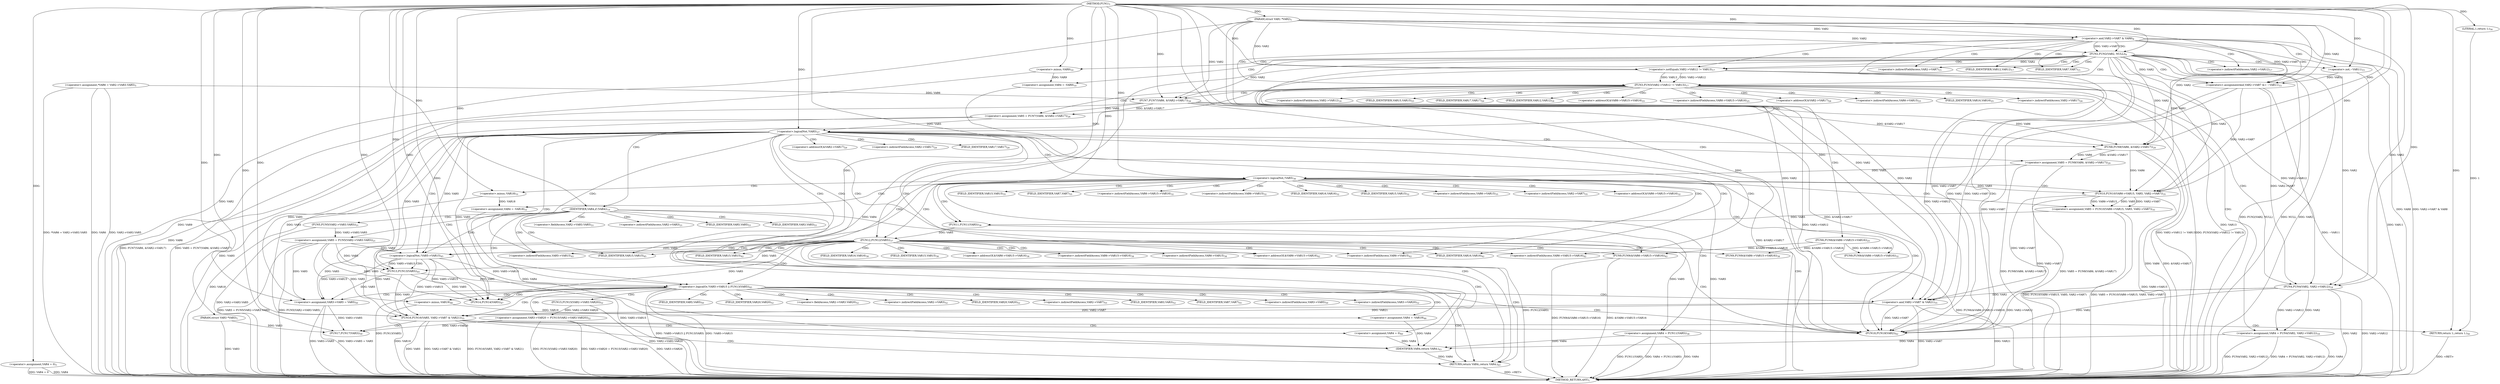 digraph "FUN1" {  
"8" [label = <(METHOD,FUN1)<SUB>1</SUB>> ]
"205" [label = <(METHOD_RETURN,ANY)<SUB>1</SUB>> ]
"9" [label = <(PARAM,struct VAR1 *VAR2)<SUB>1</SUB>> ]
"10" [label = <(PARAM,struct VAR3 *VAR3)<SUB>1</SUB>> ]
"13" [label = <(&lt;operator&gt;.assignment,VAR4 = 0)<SUB>3</SUB>> ]
"18" [label = <(&lt;operator&gt;.assignment,*VAR6 = VAR2-&gt;VAR3.VAR5)<SUB>5</SUB>> ]
"42" [label = <(&lt;operators&gt;.assignmentAnd,VAR2-&gt;VAR7 &amp;= ~VAR11)<SUB>15</SUB>> ]
"76" [label = <(FUN6,FUN6(&amp;VAR6-&gt;VAR15-&gt;VAR16))<SUB>25</SUB>> ]
"83" [label = <(&lt;operator&gt;.assignment,VAR5 = FUN7(VAR6, &amp;VAR2-&gt;VAR17))<SUB>26</SUB>> ]
"145" [label = <(FUN9,FUN9(&amp;VAR6-&gt;VAR15-&gt;VAR16))<SUB>42</SUB>> ]
"169" [label = <(&lt;operator&gt;.assignment,VAR3-&gt;VAR5 = VAR5)<SUB>50</SUB>> ]
"174" [label = <(&lt;operator&gt;.assignment,VAR3-&gt;VAR20 = FUN15(VAR2-&gt;VAR3.VAR20))<SUB>52</SUB>> ]
"195" [label = <(FUN17,FUN17(VAR3))<SUB>59</SUB>> ]
"197" [label = <(&lt;operator&gt;.assignment,VAR4 = 0)<SUB>60</SUB>> ]
"201" [label = <(FUN18,FUN18(VAR2))<SUB>62</SUB>> ]
"203" [label = <(RETURN,return VAR4;,return VAR4;)<SUB>63</SUB>> ]
"26" [label = <(&lt;operator&gt;.and,VAR2-&gt;VAR7 &amp; VAR8)<SUB>8</SUB>> ]
"49" [label = <(FUN3,FUN3(VAR2-&gt;VAR12 != VAR13))<SUB>17</SUB>> ]
"92" [label = <(&lt;operator&gt;.logicalNot,!VAR5)<SUB>27</SUB>> ]
"154" [label = <(&lt;operator&gt;.logicalOr,!VAR5-&gt;VAR15 || FUN13(VAR5))<SUB>45</SUB>> ]
"185" [label = <(FUN16,FUN16(VAR5, VAR2-&gt;VAR7 &amp; VAR21))<SUB>55</SUB>> ]
"204" [label = <(IDENTIFIER,VAR4,return VAR4;)<SUB>63</SUB>> ]
"46" [label = <(&lt;operator&gt;.not,~VAR11)<SUB>15</SUB>> ]
"56" [label = <(&lt;operator&gt;.assignment,VAR4 = FUN4(VAR2, VAR2-&gt;VAR12))<SUB>18</SUB>> ]
"67" [label = <(&lt;operator&gt;.assignment,VAR5 = FUN5(VAR2-&gt;VAR3.VAR5))<SUB>21</SUB>> ]
"85" [label = <(FUN7,FUN7(VAR6, &amp;VAR2-&gt;VAR17))<SUB>26</SUB>> ]
"95" [label = <(&lt;operator&gt;.assignment,VAR5 = FUN8(VAR6, &amp;VAR2-&gt;VAR17))<SUB>29</SUB>> ]
"119" [label = <(&lt;operator&gt;.assignment,VAR5 = FUN10(VAR6-&gt;VAR15, VAR5, VAR2-&gt;VAR7))<SUB>35</SUB>> ]
"129" [label = <(&lt;operator&gt;.assignment,VAR4 = FUN11(VAR5))<SUB>36</SUB>> ]
"162" [label = <(&lt;operator&gt;.assignment,VAR4 = -VAR19)<SUB>46</SUB>> ]
"166" [label = <(FUN14,FUN14(VAR5))<SUB>47</SUB>> ]
"178" [label = <(FUN15,FUN15(VAR2-&gt;VAR3.VAR20))<SUB>52</SUB>> ]
"193" [label = <(RETURN,return 1;,return 1;)<SUB>56</SUB>> ]
"33" [label = <(FUN2,FUN2(VAR2, NULL))<SUB>9</SUB>> ]
"50" [label = <(&lt;operator&gt;.notEquals,VAR2-&gt;VAR12 != VAR13)<SUB>17</SUB>> ]
"64" [label = <(IDENTIFIER,VAR4,if (VAR4))<SUB>19</SUB>> ]
"104" [label = <(&lt;operator&gt;.logicalNot,!VAR5)<SUB>30</SUB>> ]
"134" [label = <(FUN12,FUN12(VAR5))<SUB>37</SUB>> ]
"155" [label = <(&lt;operator&gt;.logicalNot,!VAR5-&gt;VAR15)<SUB>45</SUB>> ]
"159" [label = <(FUN13,FUN13(VAR5))<SUB>45</SUB>> ]
"187" [label = <(&lt;operator&gt;.and,VAR2-&gt;VAR7 &amp; VAR21)<SUB>55</SUB>> ]
"194" [label = <(LITERAL,1,return 1;)<SUB>56</SUB>> ]
"37" [label = <(&lt;operator&gt;.assignment,VAR4 = -VAR9)<SUB>10</SUB>> ]
"58" [label = <(FUN4,FUN4(VAR2, VAR2-&gt;VAR12))<SUB>18</SUB>> ]
"69" [label = <(FUN5,FUN5(VAR2-&gt;VAR3.VAR5))<SUB>21</SUB>> ]
"97" [label = <(FUN8,FUN8(VAR6, &amp;VAR2-&gt;VAR17))<SUB>29</SUB>> ]
"107" [label = <(&lt;operator&gt;.assignment,VAR4 = -VAR18)<SUB>31</SUB>> ]
"111" [label = <(FUN9,FUN9(&amp;VAR6-&gt;VAR15-&gt;VAR16))<SUB>32</SUB>> ]
"121" [label = <(FUN10,FUN10(VAR6-&gt;VAR15, VAR5, VAR2-&gt;VAR7))<SUB>35</SUB>> ]
"131" [label = <(FUN11,FUN11(VAR5))<SUB>36</SUB>> ]
"137" [label = <(FUN9,FUN9(&amp;VAR6-&gt;VAR15-&gt;VAR16))<SUB>38</SUB>> ]
"164" [label = <(&lt;operator&gt;.minus,-VAR19)<SUB>46</SUB>> ]
"39" [label = <(&lt;operator&gt;.minus,-VAR9)<SUB>10</SUB>> ]
"109" [label = <(&lt;operator&gt;.minus,-VAR18)<SUB>31</SUB>> ]
"43" [label = <(&lt;operator&gt;.indirectFieldAccess,VAR2-&gt;VAR7)<SUB>15</SUB>> ]
"77" [label = <(&lt;operator&gt;.addressOf,&amp;VAR6-&gt;VAR15-&gt;VAR16)<SUB>25</SUB>> ]
"146" [label = <(&lt;operator&gt;.addressOf,&amp;VAR6-&gt;VAR15-&gt;VAR16)<SUB>42</SUB>> ]
"170" [label = <(&lt;operator&gt;.indirectFieldAccess,VAR3-&gt;VAR5)<SUB>50</SUB>> ]
"175" [label = <(&lt;operator&gt;.indirectFieldAccess,VAR3-&gt;VAR20)<SUB>52</SUB>> ]
"45" [label = <(FIELD_IDENTIFIER,VAR7,VAR7)<SUB>15</SUB>> ]
"78" [label = <(&lt;operator&gt;.indirectFieldAccess,VAR6-&gt;VAR15-&gt;VAR16)<SUB>25</SUB>> ]
"87" [label = <(&lt;operator&gt;.addressOf,&amp;VAR2-&gt;VAR17)<SUB>26</SUB>> ]
"147" [label = <(&lt;operator&gt;.indirectFieldAccess,VAR6-&gt;VAR15-&gt;VAR16)<SUB>42</SUB>> ]
"172" [label = <(FIELD_IDENTIFIER,VAR5,VAR5)<SUB>50</SUB>> ]
"177" [label = <(FIELD_IDENTIFIER,VAR20,VAR20)<SUB>52</SUB>> ]
"179" [label = <(&lt;operator&gt;.fieldAccess,VAR2-&gt;VAR3.VAR20)<SUB>52</SUB>> ]
"51" [label = <(&lt;operator&gt;.indirectFieldAccess,VAR2-&gt;VAR12)<SUB>17</SUB>> ]
"79" [label = <(&lt;operator&gt;.indirectFieldAccess,VAR6-&gt;VAR15)<SUB>25</SUB>> ]
"82" [label = <(FIELD_IDENTIFIER,VAR16,VAR16)<SUB>25</SUB>> ]
"88" [label = <(&lt;operator&gt;.indirectFieldAccess,VAR2-&gt;VAR17)<SUB>26</SUB>> ]
"148" [label = <(&lt;operator&gt;.indirectFieldAccess,VAR6-&gt;VAR15)<SUB>42</SUB>> ]
"151" [label = <(FIELD_IDENTIFIER,VAR16,VAR16)<SUB>42</SUB>> ]
"156" [label = <(&lt;operator&gt;.indirectFieldAccess,VAR5-&gt;VAR15)<SUB>45</SUB>> ]
"180" [label = <(&lt;operator&gt;.indirectFieldAccess,VAR2-&gt;VAR3)<SUB>52</SUB>> ]
"183" [label = <(FIELD_IDENTIFIER,VAR20,VAR20)<SUB>52</SUB>> ]
"188" [label = <(&lt;operator&gt;.indirectFieldAccess,VAR2-&gt;VAR7)<SUB>55</SUB>> ]
"53" [label = <(FIELD_IDENTIFIER,VAR12,VAR12)<SUB>17</SUB>> ]
"60" [label = <(&lt;operator&gt;.indirectFieldAccess,VAR2-&gt;VAR12)<SUB>18</SUB>> ]
"70" [label = <(&lt;operator&gt;.fieldAccess,VAR2-&gt;VAR3.VAR5)<SUB>21</SUB>> ]
"81" [label = <(FIELD_IDENTIFIER,VAR15,VAR15)<SUB>25</SUB>> ]
"90" [label = <(FIELD_IDENTIFIER,VAR17,VAR17)<SUB>26</SUB>> ]
"99" [label = <(&lt;operator&gt;.addressOf,&amp;VAR2-&gt;VAR17)<SUB>29</SUB>> ]
"122" [label = <(&lt;operator&gt;.indirectFieldAccess,VAR6-&gt;VAR15)<SUB>35</SUB>> ]
"126" [label = <(&lt;operator&gt;.indirectFieldAccess,VAR2-&gt;VAR7)<SUB>35</SUB>> ]
"150" [label = <(FIELD_IDENTIFIER,VAR15,VAR15)<SUB>42</SUB>> ]
"158" [label = <(FIELD_IDENTIFIER,VAR15,VAR15)<SUB>45</SUB>> ]
"182" [label = <(FIELD_IDENTIFIER,VAR3,VAR3)<SUB>52</SUB>> ]
"190" [label = <(FIELD_IDENTIFIER,VAR7,VAR7)<SUB>55</SUB>> ]
"62" [label = <(FIELD_IDENTIFIER,VAR12,VAR12)<SUB>18</SUB>> ]
"71" [label = <(&lt;operator&gt;.indirectFieldAccess,VAR2-&gt;VAR3)<SUB>21</SUB>> ]
"74" [label = <(FIELD_IDENTIFIER,VAR5,VAR5)<SUB>21</SUB>> ]
"100" [label = <(&lt;operator&gt;.indirectFieldAccess,VAR2-&gt;VAR17)<SUB>29</SUB>> ]
"112" [label = <(&lt;operator&gt;.addressOf,&amp;VAR6-&gt;VAR15-&gt;VAR16)<SUB>32</SUB>> ]
"124" [label = <(FIELD_IDENTIFIER,VAR15,VAR15)<SUB>35</SUB>> ]
"128" [label = <(FIELD_IDENTIFIER,VAR7,VAR7)<SUB>35</SUB>> ]
"138" [label = <(&lt;operator&gt;.addressOf,&amp;VAR6-&gt;VAR15-&gt;VAR16)<SUB>38</SUB>> ]
"73" [label = <(FIELD_IDENTIFIER,VAR3,VAR3)<SUB>21</SUB>> ]
"102" [label = <(FIELD_IDENTIFIER,VAR17,VAR17)<SUB>29</SUB>> ]
"113" [label = <(&lt;operator&gt;.indirectFieldAccess,VAR6-&gt;VAR15-&gt;VAR16)<SUB>32</SUB>> ]
"139" [label = <(&lt;operator&gt;.indirectFieldAccess,VAR6-&gt;VAR15-&gt;VAR16)<SUB>38</SUB>> ]
"114" [label = <(&lt;operator&gt;.indirectFieldAccess,VAR6-&gt;VAR15)<SUB>32</SUB>> ]
"117" [label = <(FIELD_IDENTIFIER,VAR16,VAR16)<SUB>32</SUB>> ]
"140" [label = <(&lt;operator&gt;.indirectFieldAccess,VAR6-&gt;VAR15)<SUB>38</SUB>> ]
"143" [label = <(FIELD_IDENTIFIER,VAR16,VAR16)<SUB>38</SUB>> ]
"116" [label = <(FIELD_IDENTIFIER,VAR15,VAR15)<SUB>32</SUB>> ]
"142" [label = <(FIELD_IDENTIFIER,VAR15,VAR15)<SUB>38</SUB>> ]
  "193" -> "205"  [ label = "DDG: &lt;RET&gt;"] 
  "203" -> "205"  [ label = "DDG: &lt;RET&gt;"] 
  "9" -> "205"  [ label = "DDG: VAR2"] 
  "10" -> "205"  [ label = "DDG: VAR3"] 
  "13" -> "205"  [ label = "DDG: VAR4"] 
  "13" -> "205"  [ label = "DDG: VAR4 = 0"] 
  "18" -> "205"  [ label = "DDG: VAR6"] 
  "18" -> "205"  [ label = "DDG: VAR2-&gt;VAR3.VAR5"] 
  "18" -> "205"  [ label = "DDG: *VAR6 = VAR2-&gt;VAR3.VAR5"] 
  "26" -> "205"  [ label = "DDG: VAR2-&gt;VAR7 &amp; VAR8"] 
  "33" -> "205"  [ label = "DDG: VAR2"] 
  "33" -> "205"  [ label = "DDG: FUN2(VAR2, NULL)"] 
  "42" -> "205"  [ label = "DDG: ~VAR11"] 
  "50" -> "205"  [ label = "DDG: VAR2-&gt;VAR12"] 
  "49" -> "205"  [ label = "DDG: VAR2-&gt;VAR12 != VAR13"] 
  "49" -> "205"  [ label = "DDG: FUN3(VAR2-&gt;VAR12 != VAR13)"] 
  "76" -> "205"  [ label = "DDG: FUN6(&amp;VAR6-&gt;VAR15-&gt;VAR16)"] 
  "85" -> "205"  [ label = "DDG: VAR6"] 
  "85" -> "205"  [ label = "DDG: &amp;VAR2-&gt;VAR17"] 
  "83" -> "205"  [ label = "DDG: FUN7(VAR6, &amp;VAR2-&gt;VAR17)"] 
  "83" -> "205"  [ label = "DDG: VAR5 = FUN7(VAR6, &amp;VAR2-&gt;VAR17)"] 
  "92" -> "205"  [ label = "DDG: !VAR5"] 
  "97" -> "205"  [ label = "DDG: VAR6"] 
  "97" -> "205"  [ label = "DDG: &amp;VAR2-&gt;VAR17"] 
  "95" -> "205"  [ label = "DDG: FUN8(VAR6, &amp;VAR2-&gt;VAR17)"] 
  "95" -> "205"  [ label = "DDG: VAR5 = FUN8(VAR6, &amp;VAR2-&gt;VAR17)"] 
  "104" -> "205"  [ label = "DDG: !VAR5"] 
  "121" -> "205"  [ label = "DDG: VAR6-&gt;VAR15"] 
  "119" -> "205"  [ label = "DDG: FUN10(VAR6-&gt;VAR15, VAR5, VAR2-&gt;VAR7)"] 
  "119" -> "205"  [ label = "DDG: VAR5 = FUN10(VAR6-&gt;VAR15, VAR5, VAR2-&gt;VAR7)"] 
  "129" -> "205"  [ label = "DDG: VAR4"] 
  "129" -> "205"  [ label = "DDG: FUN11(VAR5)"] 
  "129" -> "205"  [ label = "DDG: VAR4 = FUN11(VAR5)"] 
  "134" -> "205"  [ label = "DDG: FUN12(VAR5)"] 
  "145" -> "205"  [ label = "DDG: &amp;VAR6-&gt;VAR15-&gt;VAR16"] 
  "145" -> "205"  [ label = "DDG: FUN9(&amp;VAR6-&gt;VAR15-&gt;VAR16)"] 
  "56" -> "205"  [ label = "DDG: VAR4"] 
  "58" -> "205"  [ label = "DDG: VAR2"] 
  "58" -> "205"  [ label = "DDG: VAR2-&gt;VAR12"] 
  "56" -> "205"  [ label = "DDG: FUN4(VAR2, VAR2-&gt;VAR12)"] 
  "56" -> "205"  [ label = "DDG: VAR4 = FUN4(VAR2, VAR2-&gt;VAR12)"] 
  "69" -> "205"  [ label = "DDG: VAR2-&gt;VAR3.VAR5"] 
  "67" -> "205"  [ label = "DDG: FUN5(VAR2-&gt;VAR3.VAR5)"] 
  "67" -> "205"  [ label = "DDG: VAR5 = FUN5(VAR2-&gt;VAR3.VAR5)"] 
  "155" -> "205"  [ label = "DDG: VAR5-&gt;VAR15"] 
  "154" -> "205"  [ label = "DDG: !VAR5-&gt;VAR15"] 
  "154" -> "205"  [ label = "DDG: FUN13(VAR5)"] 
  "154" -> "205"  [ label = "DDG: !VAR5-&gt;VAR15 || FUN13(VAR5)"] 
  "169" -> "205"  [ label = "DDG: VAR3-&gt;VAR5"] 
  "169" -> "205"  [ label = "DDG: VAR3-&gt;VAR5 = VAR5"] 
  "174" -> "205"  [ label = "DDG: VAR3-&gt;VAR20"] 
  "178" -> "205"  [ label = "DDG: VAR2-&gt;VAR3.VAR20"] 
  "174" -> "205"  [ label = "DDG: FUN15(VAR2-&gt;VAR3.VAR20)"] 
  "174" -> "205"  [ label = "DDG: VAR3-&gt;VAR20 = FUN15(VAR2-&gt;VAR3.VAR20)"] 
  "185" -> "205"  [ label = "DDG: VAR5"] 
  "187" -> "205"  [ label = "DDG: VAR2-&gt;VAR7"] 
  "185" -> "205"  [ label = "DDG: VAR2-&gt;VAR7 &amp; VAR21"] 
  "185" -> "205"  [ label = "DDG: FUN16(VAR5, VAR2-&gt;VAR7 &amp; VAR21)"] 
  "46" -> "205"  [ label = "DDG: VAR11"] 
  "33" -> "205"  [ label = "DDG: NULL"] 
  "39" -> "205"  [ label = "DDG: VAR9"] 
  "187" -> "205"  [ label = "DDG: VAR21"] 
  "50" -> "205"  [ label = "DDG: VAR13"] 
  "164" -> "205"  [ label = "DDG: VAR19"] 
  "26" -> "205"  [ label = "DDG: VAR8"] 
  "109" -> "205"  [ label = "DDG: VAR18"] 
  "8" -> "9"  [ label = "DDG: "] 
  "8" -> "10"  [ label = "DDG: "] 
  "8" -> "13"  [ label = "DDG: "] 
  "46" -> "42"  [ label = "DDG: VAR11"] 
  "85" -> "83"  [ label = "DDG: VAR6"] 
  "85" -> "83"  [ label = "DDG: &amp;VAR2-&gt;VAR17"] 
  "92" -> "169"  [ label = "DDG: VAR5"] 
  "134" -> "169"  [ label = "DDG: VAR5"] 
  "67" -> "169"  [ label = "DDG: VAR5"] 
  "155" -> "169"  [ label = "DDG: VAR5-&gt;VAR15"] 
  "159" -> "169"  [ label = "DDG: VAR5"] 
  "8" -> "169"  [ label = "DDG: "] 
  "178" -> "174"  [ label = "DDG: VAR2-&gt;VAR3.VAR20"] 
  "8" -> "197"  [ label = "DDG: "] 
  "204" -> "203"  [ label = "DDG: VAR4"] 
  "9" -> "42"  [ label = "DDG: VAR2"] 
  "26" -> "42"  [ label = "DDG: VAR2-&gt;VAR7"] 
  "33" -> "42"  [ label = "DDG: VAR2"] 
  "76" -> "145"  [ label = "DDG: &amp;VAR6-&gt;VAR15-&gt;VAR16"] 
  "10" -> "195"  [ label = "DDG: VAR3"] 
  "169" -> "195"  [ label = "DDG: VAR3-&gt;VAR5"] 
  "174" -> "195"  [ label = "DDG: VAR3-&gt;VAR20"] 
  "8" -> "195"  [ label = "DDG: "] 
  "9" -> "201"  [ label = "DDG: VAR2"] 
  "26" -> "201"  [ label = "DDG: VAR2-&gt;VAR7"] 
  "33" -> "201"  [ label = "DDG: VAR2"] 
  "42" -> "201"  [ label = "DDG: VAR2-&gt;VAR7"] 
  "50" -> "201"  [ label = "DDG: VAR2-&gt;VAR12"] 
  "121" -> "201"  [ label = "DDG: VAR2-&gt;VAR7"] 
  "58" -> "201"  [ label = "DDG: VAR2"] 
  "58" -> "201"  [ label = "DDG: VAR2-&gt;VAR12"] 
  "187" -> "201"  [ label = "DDG: VAR2-&gt;VAR7"] 
  "8" -> "201"  [ label = "DDG: "] 
  "85" -> "201"  [ label = "DDG: &amp;VAR2-&gt;VAR17"] 
  "37" -> "204"  [ label = "DDG: VAR4"] 
  "107" -> "204"  [ label = "DDG: VAR4"] 
  "56" -> "204"  [ label = "DDG: VAR4"] 
  "197" -> "204"  [ label = "DDG: VAR4"] 
  "129" -> "204"  [ label = "DDG: VAR4"] 
  "162" -> "204"  [ label = "DDG: VAR4"] 
  "8" -> "204"  [ label = "DDG: "] 
  "9" -> "26"  [ label = "DDG: VAR2"] 
  "8" -> "26"  [ label = "DDG: "] 
  "8" -> "46"  [ label = "DDG: "] 
  "50" -> "49"  [ label = "DDG: VAR2-&gt;VAR12"] 
  "50" -> "49"  [ label = "DDG: VAR13"] 
  "58" -> "56"  [ label = "DDG: VAR2"] 
  "58" -> "56"  [ label = "DDG: VAR2-&gt;VAR12"] 
  "69" -> "67"  [ label = "DDG: VAR2-&gt;VAR3.VAR5"] 
  "18" -> "85"  [ label = "DDG: VAR6"] 
  "8" -> "85"  [ label = "DDG: "] 
  "9" -> "85"  [ label = "DDG: VAR2"] 
  "33" -> "85"  [ label = "DDG: VAR2"] 
  "83" -> "92"  [ label = "DDG: VAR5"] 
  "8" -> "92"  [ label = "DDG: "] 
  "97" -> "95"  [ label = "DDG: VAR6"] 
  "97" -> "95"  [ label = "DDG: &amp;VAR2-&gt;VAR17"] 
  "121" -> "119"  [ label = "DDG: VAR6-&gt;VAR15"] 
  "121" -> "119"  [ label = "DDG: VAR5"] 
  "121" -> "119"  [ label = "DDG: VAR2-&gt;VAR7"] 
  "131" -> "129"  [ label = "DDG: VAR5"] 
  "155" -> "154"  [ label = "DDG: VAR5-&gt;VAR15"] 
  "159" -> "154"  [ label = "DDG: VAR5"] 
  "164" -> "162"  [ label = "DDG: VAR19"] 
  "155" -> "185"  [ label = "DDG: VAR5-&gt;VAR15"] 
  "8" -> "185"  [ label = "DDG: "] 
  "92" -> "185"  [ label = "DDG: VAR5"] 
  "134" -> "185"  [ label = "DDG: VAR5"] 
  "67" -> "185"  [ label = "DDG: VAR5"] 
  "159" -> "185"  [ label = "DDG: VAR5"] 
  "187" -> "185"  [ label = "DDG: VAR2-&gt;VAR7"] 
  "187" -> "185"  [ label = "DDG: VAR21"] 
  "194" -> "193"  [ label = "DDG: 1"] 
  "8" -> "193"  [ label = "DDG: "] 
  "9" -> "50"  [ label = "DDG: VAR2"] 
  "33" -> "50"  [ label = "DDG: VAR2"] 
  "8" -> "50"  [ label = "DDG: "] 
  "8" -> "64"  [ label = "DDG: "] 
  "92" -> "155"  [ label = "DDG: VAR5"] 
  "134" -> "155"  [ label = "DDG: VAR5"] 
  "67" -> "155"  [ label = "DDG: VAR5"] 
  "92" -> "159"  [ label = "DDG: VAR5"] 
  "134" -> "159"  [ label = "DDG: VAR5"] 
  "67" -> "159"  [ label = "DDG: VAR5"] 
  "155" -> "159"  [ label = "DDG: VAR5-&gt;VAR15"] 
  "8" -> "159"  [ label = "DDG: "] 
  "92" -> "166"  [ label = "DDG: VAR5"] 
  "134" -> "166"  [ label = "DDG: VAR5"] 
  "67" -> "166"  [ label = "DDG: VAR5"] 
  "155" -> "166"  [ label = "DDG: VAR5-&gt;VAR15"] 
  "159" -> "166"  [ label = "DDG: VAR5"] 
  "8" -> "166"  [ label = "DDG: "] 
  "9" -> "187"  [ label = "DDG: VAR2"] 
  "33" -> "187"  [ label = "DDG: VAR2"] 
  "42" -> "187"  [ label = "DDG: VAR2-&gt;VAR7"] 
  "121" -> "187"  [ label = "DDG: VAR2-&gt;VAR7"] 
  "58" -> "187"  [ label = "DDG: VAR2"] 
  "8" -> "187"  [ label = "DDG: "] 
  "8" -> "194"  [ label = "DDG: "] 
  "9" -> "33"  [ label = "DDG: VAR2"] 
  "26" -> "33"  [ label = "DDG: VAR2-&gt;VAR7"] 
  "8" -> "33"  [ label = "DDG: "] 
  "39" -> "37"  [ label = "DDG: VAR9"] 
  "9" -> "58"  [ label = "DDG: VAR2"] 
  "33" -> "58"  [ label = "DDG: VAR2"] 
  "42" -> "58"  [ label = "DDG: VAR2-&gt;VAR7"] 
  "50" -> "58"  [ label = "DDG: VAR2-&gt;VAR12"] 
  "8" -> "58"  [ label = "DDG: "] 
  "85" -> "97"  [ label = "DDG: VAR6"] 
  "8" -> "97"  [ label = "DDG: "] 
  "85" -> "97"  [ label = "DDG: &amp;VAR2-&gt;VAR17"] 
  "9" -> "97"  [ label = "DDG: VAR2"] 
  "33" -> "97"  [ label = "DDG: VAR2"] 
  "95" -> "104"  [ label = "DDG: VAR5"] 
  "8" -> "104"  [ label = "DDG: "] 
  "109" -> "107"  [ label = "DDG: VAR18"] 
  "97" -> "121"  [ label = "DDG: VAR6"] 
  "104" -> "121"  [ label = "DDG: VAR5"] 
  "8" -> "121"  [ label = "DDG: "] 
  "9" -> "121"  [ label = "DDG: VAR2"] 
  "33" -> "121"  [ label = "DDG: VAR2"] 
  "42" -> "121"  [ label = "DDG: VAR2-&gt;VAR7"] 
  "119" -> "131"  [ label = "DDG: VAR5"] 
  "8" -> "131"  [ label = "DDG: "] 
  "131" -> "134"  [ label = "DDG: VAR5"] 
  "8" -> "134"  [ label = "DDG: "] 
  "8" -> "164"  [ label = "DDG: "] 
  "76" -> "111"  [ label = "DDG: &amp;VAR6-&gt;VAR15-&gt;VAR16"] 
  "76" -> "137"  [ label = "DDG: &amp;VAR6-&gt;VAR15-&gt;VAR16"] 
  "8" -> "39"  [ label = "DDG: "] 
  "8" -> "109"  [ label = "DDG: "] 
  "26" -> "42"  [ label = "CDG: "] 
  "26" -> "51"  [ label = "CDG: "] 
  "26" -> "50"  [ label = "CDG: "] 
  "26" -> "43"  [ label = "CDG: "] 
  "26" -> "33"  [ label = "CDG: "] 
  "26" -> "49"  [ label = "CDG: "] 
  "26" -> "46"  [ label = "CDG: "] 
  "26" -> "45"  [ label = "CDG: "] 
  "26" -> "53"  [ label = "CDG: "] 
  "49" -> "60"  [ label = "CDG: "] 
  "49" -> "77"  [ label = "CDG: "] 
  "49" -> "64"  [ label = "CDG: "] 
  "49" -> "81"  [ label = "CDG: "] 
  "49" -> "85"  [ label = "CDG: "] 
  "49" -> "56"  [ label = "CDG: "] 
  "49" -> "92"  [ label = "CDG: "] 
  "49" -> "76"  [ label = "CDG: "] 
  "49" -> "87"  [ label = "CDG: "] 
  "49" -> "90"  [ label = "CDG: "] 
  "49" -> "79"  [ label = "CDG: "] 
  "49" -> "58"  [ label = "CDG: "] 
  "49" -> "88"  [ label = "CDG: "] 
  "49" -> "82"  [ label = "CDG: "] 
  "49" -> "83"  [ label = "CDG: "] 
  "49" -> "78"  [ label = "CDG: "] 
  "49" -> "62"  [ label = "CDG: "] 
  "92" -> "154"  [ label = "CDG: "] 
  "92" -> "145"  [ label = "CDG: "] 
  "92" -> "146"  [ label = "CDG: "] 
  "92" -> "102"  [ label = "CDG: "] 
  "92" -> "150"  [ label = "CDG: "] 
  "92" -> "151"  [ label = "CDG: "] 
  "92" -> "104"  [ label = "CDG: "] 
  "92" -> "95"  [ label = "CDG: "] 
  "92" -> "97"  [ label = "CDG: "] 
  "92" -> "148"  [ label = "CDG: "] 
  "92" -> "100"  [ label = "CDG: "] 
  "92" -> "155"  [ label = "CDG: "] 
  "92" -> "158"  [ label = "CDG: "] 
  "92" -> "99"  [ label = "CDG: "] 
  "92" -> "147"  [ label = "CDG: "] 
  "92" -> "156"  [ label = "CDG: "] 
  "154" -> "188"  [ label = "CDG: "] 
  "154" -> "169"  [ label = "CDG: "] 
  "154" -> "179"  [ label = "CDG: "] 
  "154" -> "178"  [ label = "CDG: "] 
  "154" -> "185"  [ label = "CDG: "] 
  "154" -> "162"  [ label = "CDG: "] 
  "154" -> "170"  [ label = "CDG: "] 
  "154" -> "187"  [ label = "CDG: "] 
  "154" -> "190"  [ label = "CDG: "] 
  "154" -> "174"  [ label = "CDG: "] 
  "154" -> "182"  [ label = "CDG: "] 
  "154" -> "164"  [ label = "CDG: "] 
  "154" -> "201"  [ label = "CDG: "] 
  "154" -> "180"  [ label = "CDG: "] 
  "154" -> "183"  [ label = "CDG: "] 
  "154" -> "166"  [ label = "CDG: "] 
  "154" -> "177"  [ label = "CDG: "] 
  "154" -> "175"  [ label = "CDG: "] 
  "154" -> "203"  [ label = "CDG: "] 
  "154" -> "172"  [ label = "CDG: "] 
  "185" -> "197"  [ label = "CDG: "] 
  "185" -> "195"  [ label = "CDG: "] 
  "185" -> "201"  [ label = "CDG: "] 
  "185" -> "193"  [ label = "CDG: "] 
  "185" -> "203"  [ label = "CDG: "] 
  "155" -> "159"  [ label = "CDG: "] 
  "33" -> "42"  [ label = "CDG: "] 
  "33" -> "51"  [ label = "CDG: "] 
  "33" -> "37"  [ label = "CDG: "] 
  "33" -> "50"  [ label = "CDG: "] 
  "33" -> "43"  [ label = "CDG: "] 
  "33" -> "201"  [ label = "CDG: "] 
  "33" -> "49"  [ label = "CDG: "] 
  "33" -> "46"  [ label = "CDG: "] 
  "33" -> "45"  [ label = "CDG: "] 
  "33" -> "53"  [ label = "CDG: "] 
  "33" -> "203"  [ label = "CDG: "] 
  "33" -> "39"  [ label = "CDG: "] 
  "64" -> "73"  [ label = "CDG: "] 
  "64" -> "154"  [ label = "CDG: "] 
  "64" -> "69"  [ label = "CDG: "] 
  "64" -> "67"  [ label = "CDG: "] 
  "64" -> "74"  [ label = "CDG: "] 
  "64" -> "70"  [ label = "CDG: "] 
  "64" -> "155"  [ label = "CDG: "] 
  "64" -> "201"  [ label = "CDG: "] 
  "64" -> "158"  [ label = "CDG: "] 
  "64" -> "71"  [ label = "CDG: "] 
  "64" -> "203"  [ label = "CDG: "] 
  "64" -> "156"  [ label = "CDG: "] 
  "104" -> "107"  [ label = "CDG: "] 
  "104" -> "113"  [ label = "CDG: "] 
  "104" -> "128"  [ label = "CDG: "] 
  "104" -> "114"  [ label = "CDG: "] 
  "104" -> "131"  [ label = "CDG: "] 
  "104" -> "119"  [ label = "CDG: "] 
  "104" -> "121"  [ label = "CDG: "] 
  "104" -> "112"  [ label = "CDG: "] 
  "104" -> "129"  [ label = "CDG: "] 
  "104" -> "134"  [ label = "CDG: "] 
  "104" -> "201"  [ label = "CDG: "] 
  "104" -> "111"  [ label = "CDG: "] 
  "104" -> "116"  [ label = "CDG: "] 
  "104" -> "122"  [ label = "CDG: "] 
  "104" -> "126"  [ label = "CDG: "] 
  "104" -> "117"  [ label = "CDG: "] 
  "104" -> "203"  [ label = "CDG: "] 
  "104" -> "124"  [ label = "CDG: "] 
  "104" -> "109"  [ label = "CDG: "] 
  "134" -> "154"  [ label = "CDG: "] 
  "134" -> "145"  [ label = "CDG: "] 
  "134" -> "146"  [ label = "CDG: "] 
  "134" -> "150"  [ label = "CDG: "] 
  "134" -> "151"  [ label = "CDG: "] 
  "134" -> "138"  [ label = "CDG: "] 
  "134" -> "148"  [ label = "CDG: "] 
  "134" -> "137"  [ label = "CDG: "] 
  "134" -> "155"  [ label = "CDG: "] 
  "134" -> "139"  [ label = "CDG: "] 
  "134" -> "201"  [ label = "CDG: "] 
  "134" -> "158"  [ label = "CDG: "] 
  "134" -> "142"  [ label = "CDG: "] 
  "134" -> "140"  [ label = "CDG: "] 
  "134" -> "143"  [ label = "CDG: "] 
  "134" -> "147"  [ label = "CDG: "] 
  "134" -> "203"  [ label = "CDG: "] 
  "134" -> "156"  [ label = "CDG: "] 
}
